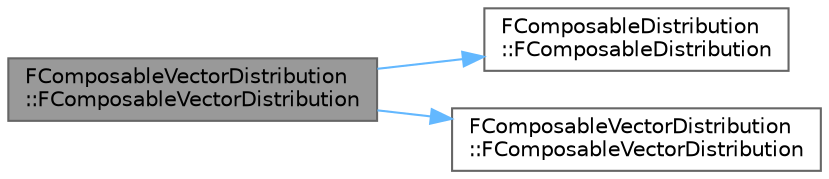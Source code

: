 digraph "FComposableVectorDistribution::FComposableVectorDistribution"
{
 // INTERACTIVE_SVG=YES
 // LATEX_PDF_SIZE
  bgcolor="transparent";
  edge [fontname=Helvetica,fontsize=10,labelfontname=Helvetica,labelfontsize=10];
  node [fontname=Helvetica,fontsize=10,shape=box,height=0.2,width=0.4];
  rankdir="LR";
  Node1 [id="Node000001",label="FComposableVectorDistribution\l::FComposableVectorDistribution",height=0.2,width=0.4,color="gray40", fillcolor="grey60", style="filled", fontcolor="black",tooltip="Copy constructor."];
  Node1 -> Node2 [id="edge1_Node000001_Node000002",color="steelblue1",style="solid",tooltip=" "];
  Node2 [id="Node000002",label="FComposableDistribution\l::FComposableDistribution",height=0.2,width=0.4,color="grey40", fillcolor="white", style="filled",URL="$d5/d16/classFComposableDistribution.html#afea3cf17d14d0788de73dafc0a32ae14",tooltip="Constructor."];
  Node1 -> Node3 [id="edge2_Node000001_Node000003",color="steelblue1",style="solid",tooltip=" "];
  Node3 [id="Node000003",label="FComposableVectorDistribution\l::FComposableVectorDistribution",height=0.2,width=0.4,color="grey40", fillcolor="white", style="filled",URL="$df/d2c/classFComposableVectorDistribution.html#ab5fb404a76322cb873286b7915056c0b",tooltip="Default constructor."];
}
